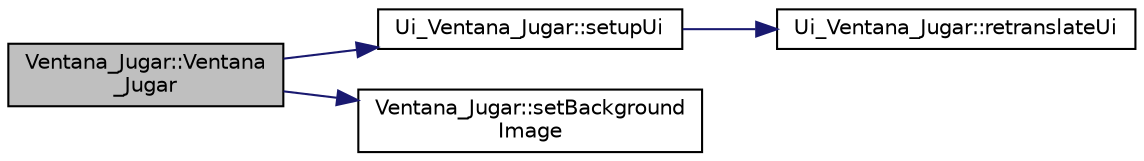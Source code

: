 digraph "Ventana_Jugar::Ventana_Jugar"
{
  edge [fontname="Helvetica",fontsize="10",labelfontname="Helvetica",labelfontsize="10"];
  node [fontname="Helvetica",fontsize="10",shape=record];
  rankdir="LR";
  Node1 [label="Ventana_Jugar::Ventana\l_Jugar",height=0.2,width=0.4,color="black", fillcolor="grey75", style="filled" fontcolor="black"];
  Node1 -> Node2 [color="midnightblue",fontsize="10",style="solid",fontname="Helvetica"];
  Node2 [label="Ui_Ventana_Jugar::setupUi",height=0.2,width=0.4,color="black", fillcolor="white", style="filled",URL="$class_ui___ventana___jugar.html#ae261b195892f3d27419345c9ea7cbb5a"];
  Node2 -> Node3 [color="midnightblue",fontsize="10",style="solid",fontname="Helvetica"];
  Node3 [label="Ui_Ventana_Jugar::retranslateUi",height=0.2,width=0.4,color="black", fillcolor="white", style="filled",URL="$class_ui___ventana___jugar.html#a6741e78d2d65e18835eafcefb0c08f42"];
  Node1 -> Node4 [color="midnightblue",fontsize="10",style="solid",fontname="Helvetica"];
  Node4 [label="Ventana_Jugar::setBackground\lImage",height=0.2,width=0.4,color="black", fillcolor="white", style="filled",URL="$class_ventana___jugar.html#a7421ea488092a1086704e1cdefb5e344",tooltip="Coloca como fondo de ventana una imagen. "];
}
